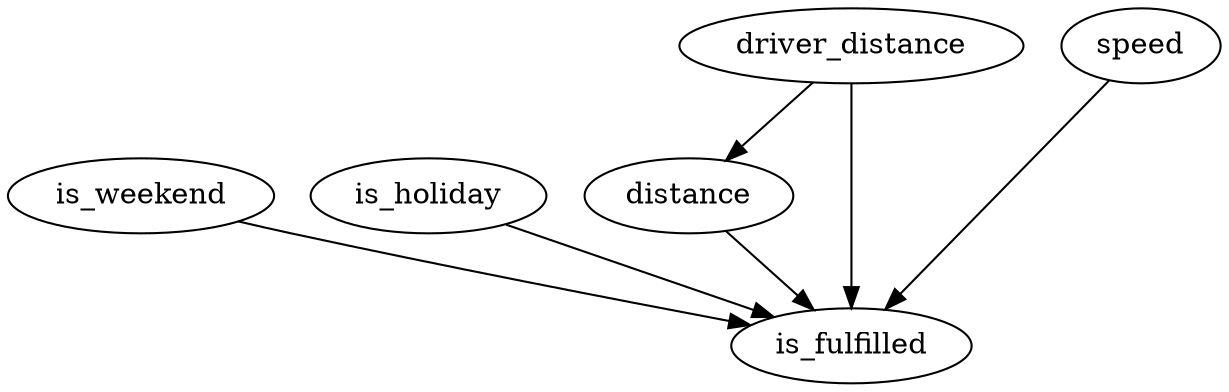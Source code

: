 strict digraph  {
is_weekend;
is_holiday;
distance;
speed;
driver_distance;
is_fulfilled;
is_weekend -> is_fulfilled  [origin=unknown];
is_holiday -> is_fulfilled  [origin=unknown];
distance -> is_fulfilled  [origin=learned, weight="19.932188816759833"];
speed -> is_fulfilled  [origin=learned, weight="-7.574247363027213"];
driver_distance -> distance  [origin=learned, weight="1.4272073163025272"];
driver_distance -> is_fulfilled  [origin=learned, weight="33.15663194530486"];
}

